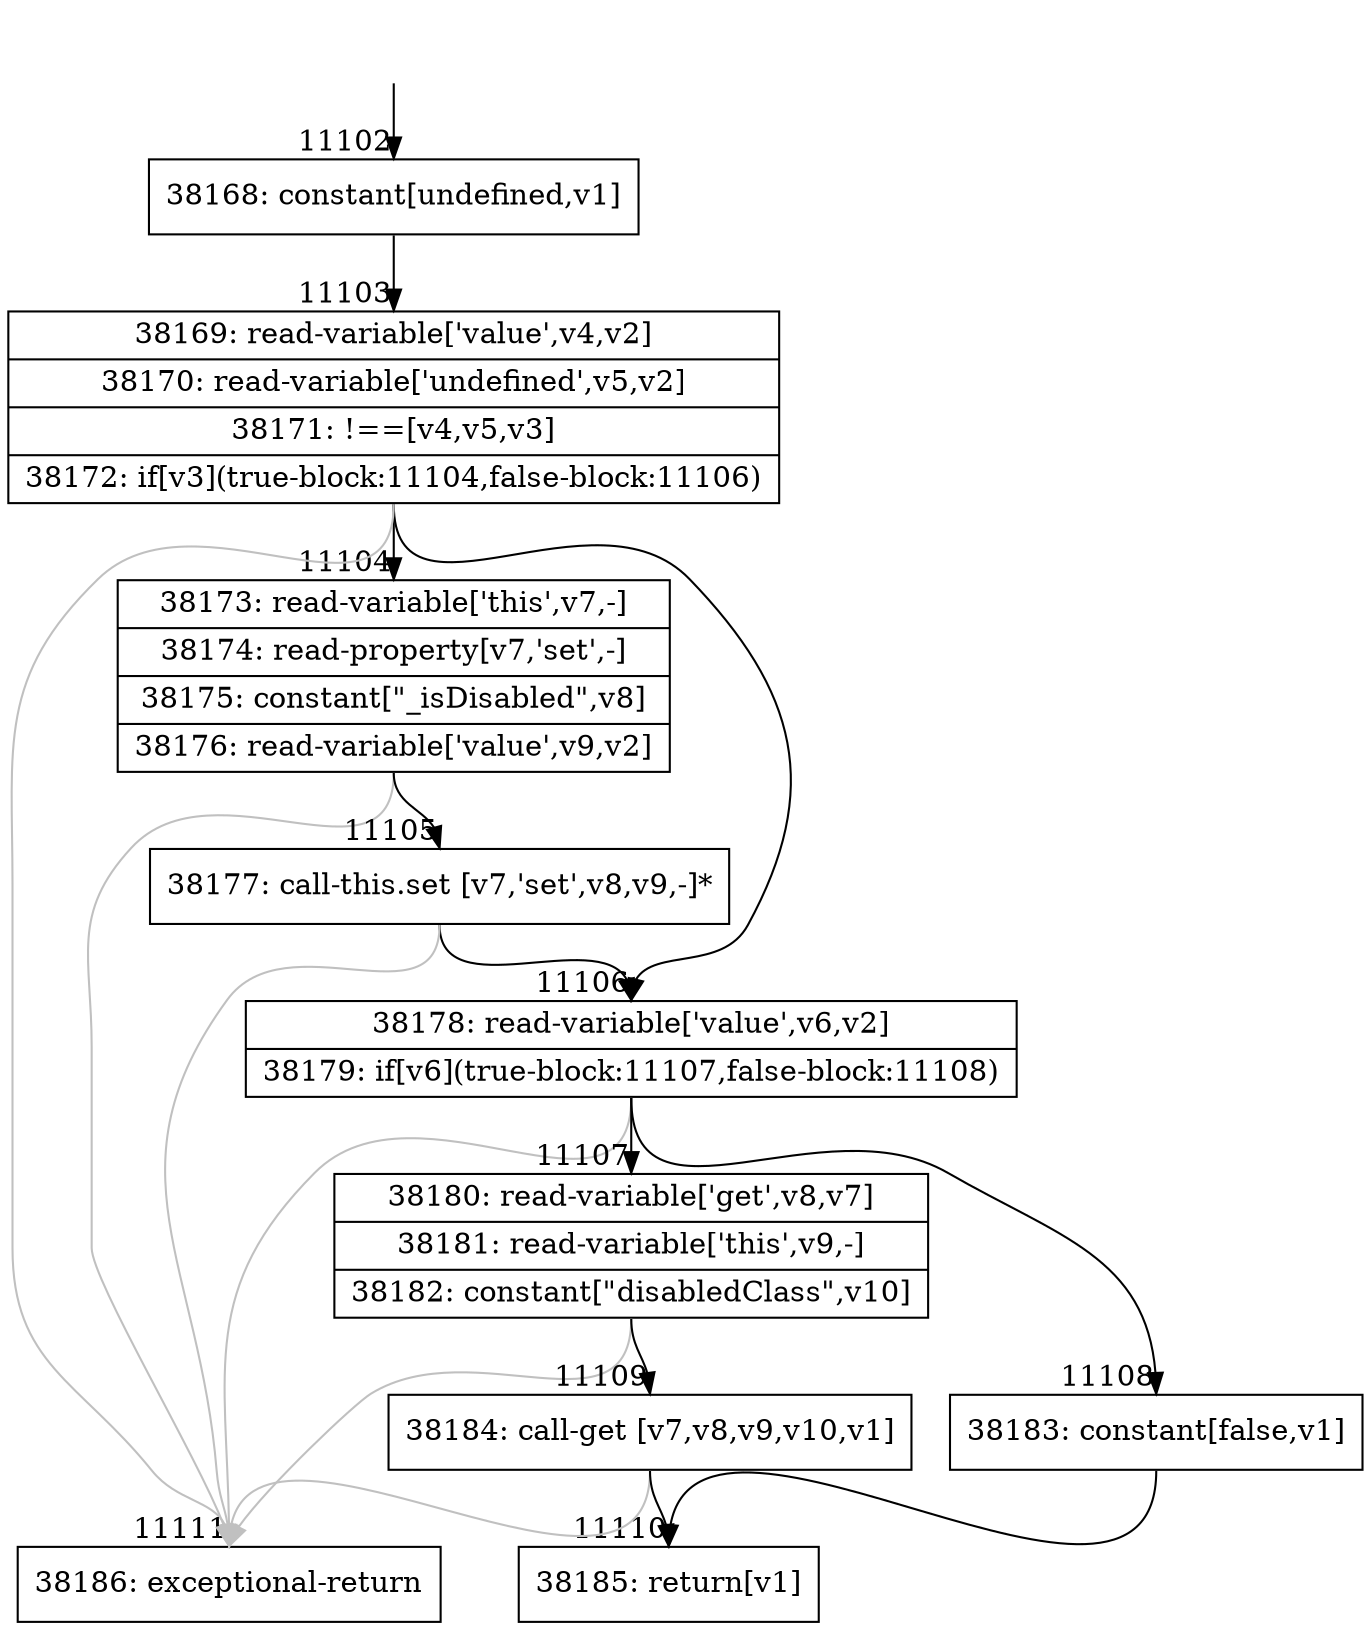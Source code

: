 digraph {
rankdir="TD"
BB_entry924[shape=none,label=""];
BB_entry924 -> BB11102 [tailport=s, headport=n, headlabel="    11102"]
BB11102 [shape=record label="{38168: constant[undefined,v1]}" ] 
BB11102 -> BB11103 [tailport=s, headport=n, headlabel="      11103"]
BB11103 [shape=record label="{38169: read-variable['value',v4,v2]|38170: read-variable['undefined',v5,v2]|38171: !==[v4,v5,v3]|38172: if[v3](true-block:11104,false-block:11106)}" ] 
BB11103 -> BB11104 [tailport=s, headport=n, headlabel="      11104"]
BB11103 -> BB11106 [tailport=s, headport=n, headlabel="      11106"]
BB11103 -> BB11111 [tailport=s, headport=n, color=gray, headlabel="      11111"]
BB11104 [shape=record label="{38173: read-variable['this',v7,-]|38174: read-property[v7,'set',-]|38175: constant[\"_isDisabled\",v8]|38176: read-variable['value',v9,v2]}" ] 
BB11104 -> BB11105 [tailport=s, headport=n, headlabel="      11105"]
BB11104 -> BB11111 [tailport=s, headport=n, color=gray]
BB11105 [shape=record label="{38177: call-this.set [v7,'set',v8,v9,-]*}" ] 
BB11105 -> BB11106 [tailport=s, headport=n]
BB11105 -> BB11111 [tailport=s, headport=n, color=gray]
BB11106 [shape=record label="{38178: read-variable['value',v6,v2]|38179: if[v6](true-block:11107,false-block:11108)}" ] 
BB11106 -> BB11107 [tailport=s, headport=n, headlabel="      11107"]
BB11106 -> BB11108 [tailport=s, headport=n, headlabel="      11108"]
BB11106 -> BB11111 [tailport=s, headport=n, color=gray]
BB11107 [shape=record label="{38180: read-variable['get',v8,v7]|38181: read-variable['this',v9,-]|38182: constant[\"disabledClass\",v10]}" ] 
BB11107 -> BB11109 [tailport=s, headport=n, headlabel="      11109"]
BB11107 -> BB11111 [tailport=s, headport=n, color=gray]
BB11108 [shape=record label="{38183: constant[false,v1]}" ] 
BB11108 -> BB11110 [tailport=s, headport=n, headlabel="      11110"]
BB11109 [shape=record label="{38184: call-get [v7,v8,v9,v10,v1]}" ] 
BB11109 -> BB11110 [tailport=s, headport=n]
BB11109 -> BB11111 [tailport=s, headport=n, color=gray]
BB11110 [shape=record label="{38185: return[v1]}" ] 
BB11111 [shape=record label="{38186: exceptional-return}" ] 
//#$~ 20369
}
